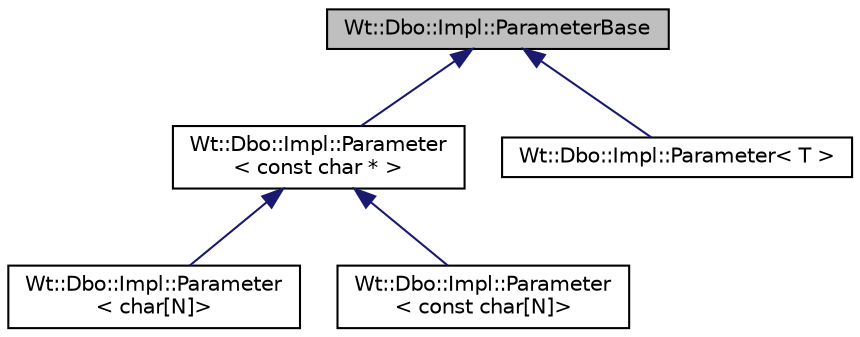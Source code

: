 digraph "Wt::Dbo::Impl::ParameterBase"
{
 // LATEX_PDF_SIZE
  edge [fontname="Helvetica",fontsize="10",labelfontname="Helvetica",labelfontsize="10"];
  node [fontname="Helvetica",fontsize="10",shape=record];
  Node1 [label="Wt::Dbo::Impl::ParameterBase",height=0.2,width=0.4,color="black", fillcolor="grey75", style="filled", fontcolor="black",tooltip=" "];
  Node1 -> Node2 [dir="back",color="midnightblue",fontsize="10",style="solid"];
  Node2 [label="Wt::Dbo::Impl::Parameter\l\< const char * \>",height=0.2,width=0.4,color="black", fillcolor="white", style="filled",URL="$structWt_1_1Dbo_1_1Impl_1_1Parameter.html",tooltip=" "];
  Node2 -> Node3 [dir="back",color="midnightblue",fontsize="10",style="solid"];
  Node3 [label="Wt::Dbo::Impl::Parameter\l\< char[N]\>",height=0.2,width=0.4,color="black", fillcolor="white", style="filled",URL="$structWt_1_1Dbo_1_1Impl_1_1Parameter_3_01char_0fN_0e_4.html",tooltip=" "];
  Node2 -> Node4 [dir="back",color="midnightblue",fontsize="10",style="solid"];
  Node4 [label="Wt::Dbo::Impl::Parameter\l\< const char[N]\>",height=0.2,width=0.4,color="black", fillcolor="white", style="filled",URL="$structWt_1_1Dbo_1_1Impl_1_1Parameter_3_01const_01char_0fN_0e_4.html",tooltip=" "];
  Node1 -> Node5 [dir="back",color="midnightblue",fontsize="10",style="solid"];
  Node5 [label="Wt::Dbo::Impl::Parameter\< T \>",height=0.2,width=0.4,color="black", fillcolor="white", style="filled",URL="$structWt_1_1Dbo_1_1Impl_1_1Parameter.html",tooltip=" "];
}
